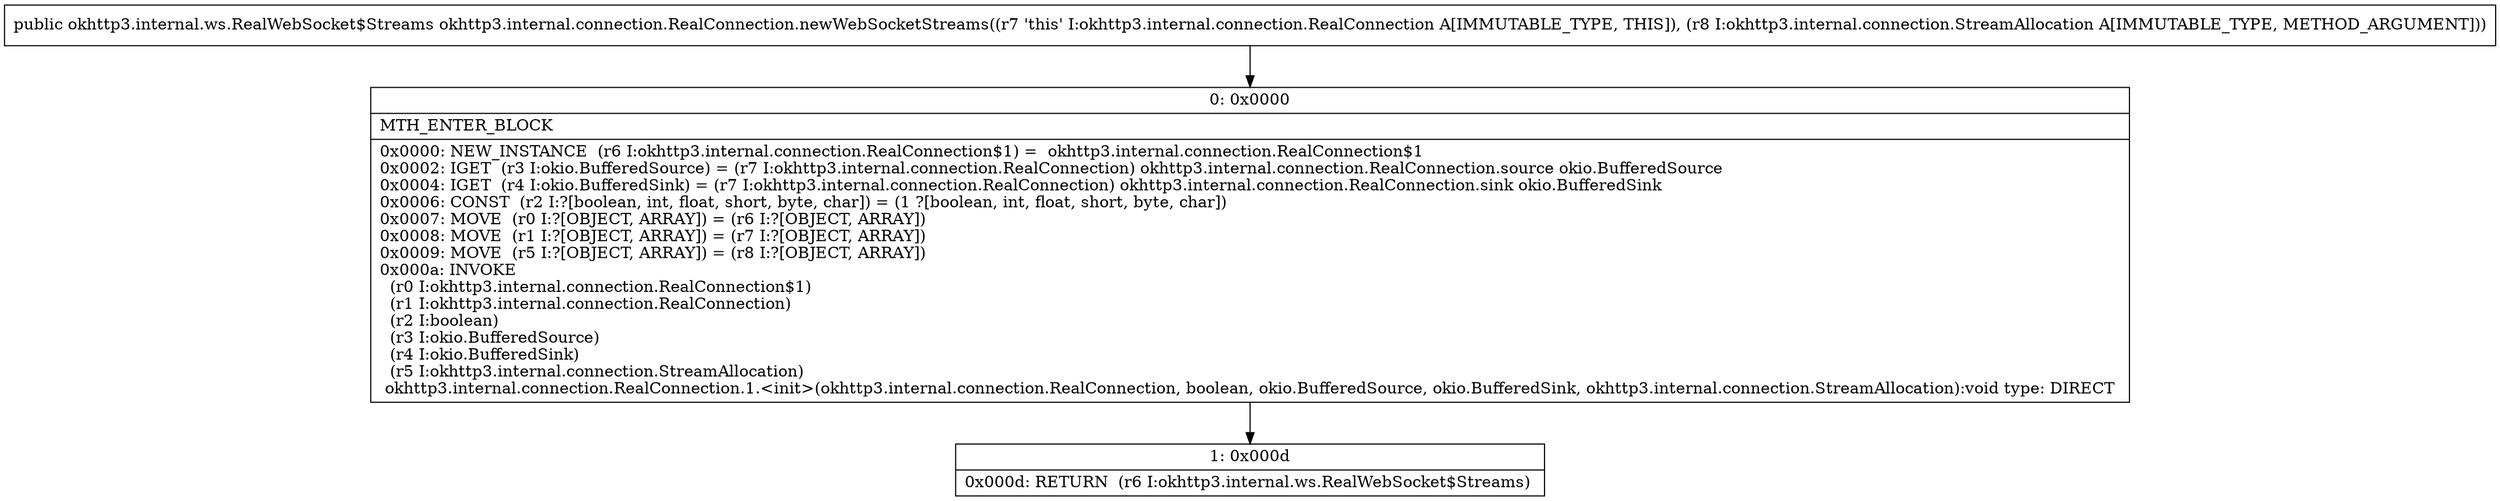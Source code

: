 digraph "CFG forokhttp3.internal.connection.RealConnection.newWebSocketStreams(Lokhttp3\/internal\/connection\/StreamAllocation;)Lokhttp3\/internal\/ws\/RealWebSocket$Streams;" {
Node_0 [shape=record,label="{0\:\ 0x0000|MTH_ENTER_BLOCK\l|0x0000: NEW_INSTANCE  (r6 I:okhttp3.internal.connection.RealConnection$1) =  okhttp3.internal.connection.RealConnection$1 \l0x0002: IGET  (r3 I:okio.BufferedSource) = (r7 I:okhttp3.internal.connection.RealConnection) okhttp3.internal.connection.RealConnection.source okio.BufferedSource \l0x0004: IGET  (r4 I:okio.BufferedSink) = (r7 I:okhttp3.internal.connection.RealConnection) okhttp3.internal.connection.RealConnection.sink okio.BufferedSink \l0x0006: CONST  (r2 I:?[boolean, int, float, short, byte, char]) = (1 ?[boolean, int, float, short, byte, char]) \l0x0007: MOVE  (r0 I:?[OBJECT, ARRAY]) = (r6 I:?[OBJECT, ARRAY]) \l0x0008: MOVE  (r1 I:?[OBJECT, ARRAY]) = (r7 I:?[OBJECT, ARRAY]) \l0x0009: MOVE  (r5 I:?[OBJECT, ARRAY]) = (r8 I:?[OBJECT, ARRAY]) \l0x000a: INVOKE  \l  (r0 I:okhttp3.internal.connection.RealConnection$1)\l  (r1 I:okhttp3.internal.connection.RealConnection)\l  (r2 I:boolean)\l  (r3 I:okio.BufferedSource)\l  (r4 I:okio.BufferedSink)\l  (r5 I:okhttp3.internal.connection.StreamAllocation)\l okhttp3.internal.connection.RealConnection.1.\<init\>(okhttp3.internal.connection.RealConnection, boolean, okio.BufferedSource, okio.BufferedSink, okhttp3.internal.connection.StreamAllocation):void type: DIRECT \l}"];
Node_1 [shape=record,label="{1\:\ 0x000d|0x000d: RETURN  (r6 I:okhttp3.internal.ws.RealWebSocket$Streams) \l}"];
MethodNode[shape=record,label="{public okhttp3.internal.ws.RealWebSocket$Streams okhttp3.internal.connection.RealConnection.newWebSocketStreams((r7 'this' I:okhttp3.internal.connection.RealConnection A[IMMUTABLE_TYPE, THIS]), (r8 I:okhttp3.internal.connection.StreamAllocation A[IMMUTABLE_TYPE, METHOD_ARGUMENT])) }"];
MethodNode -> Node_0;
Node_0 -> Node_1;
}

